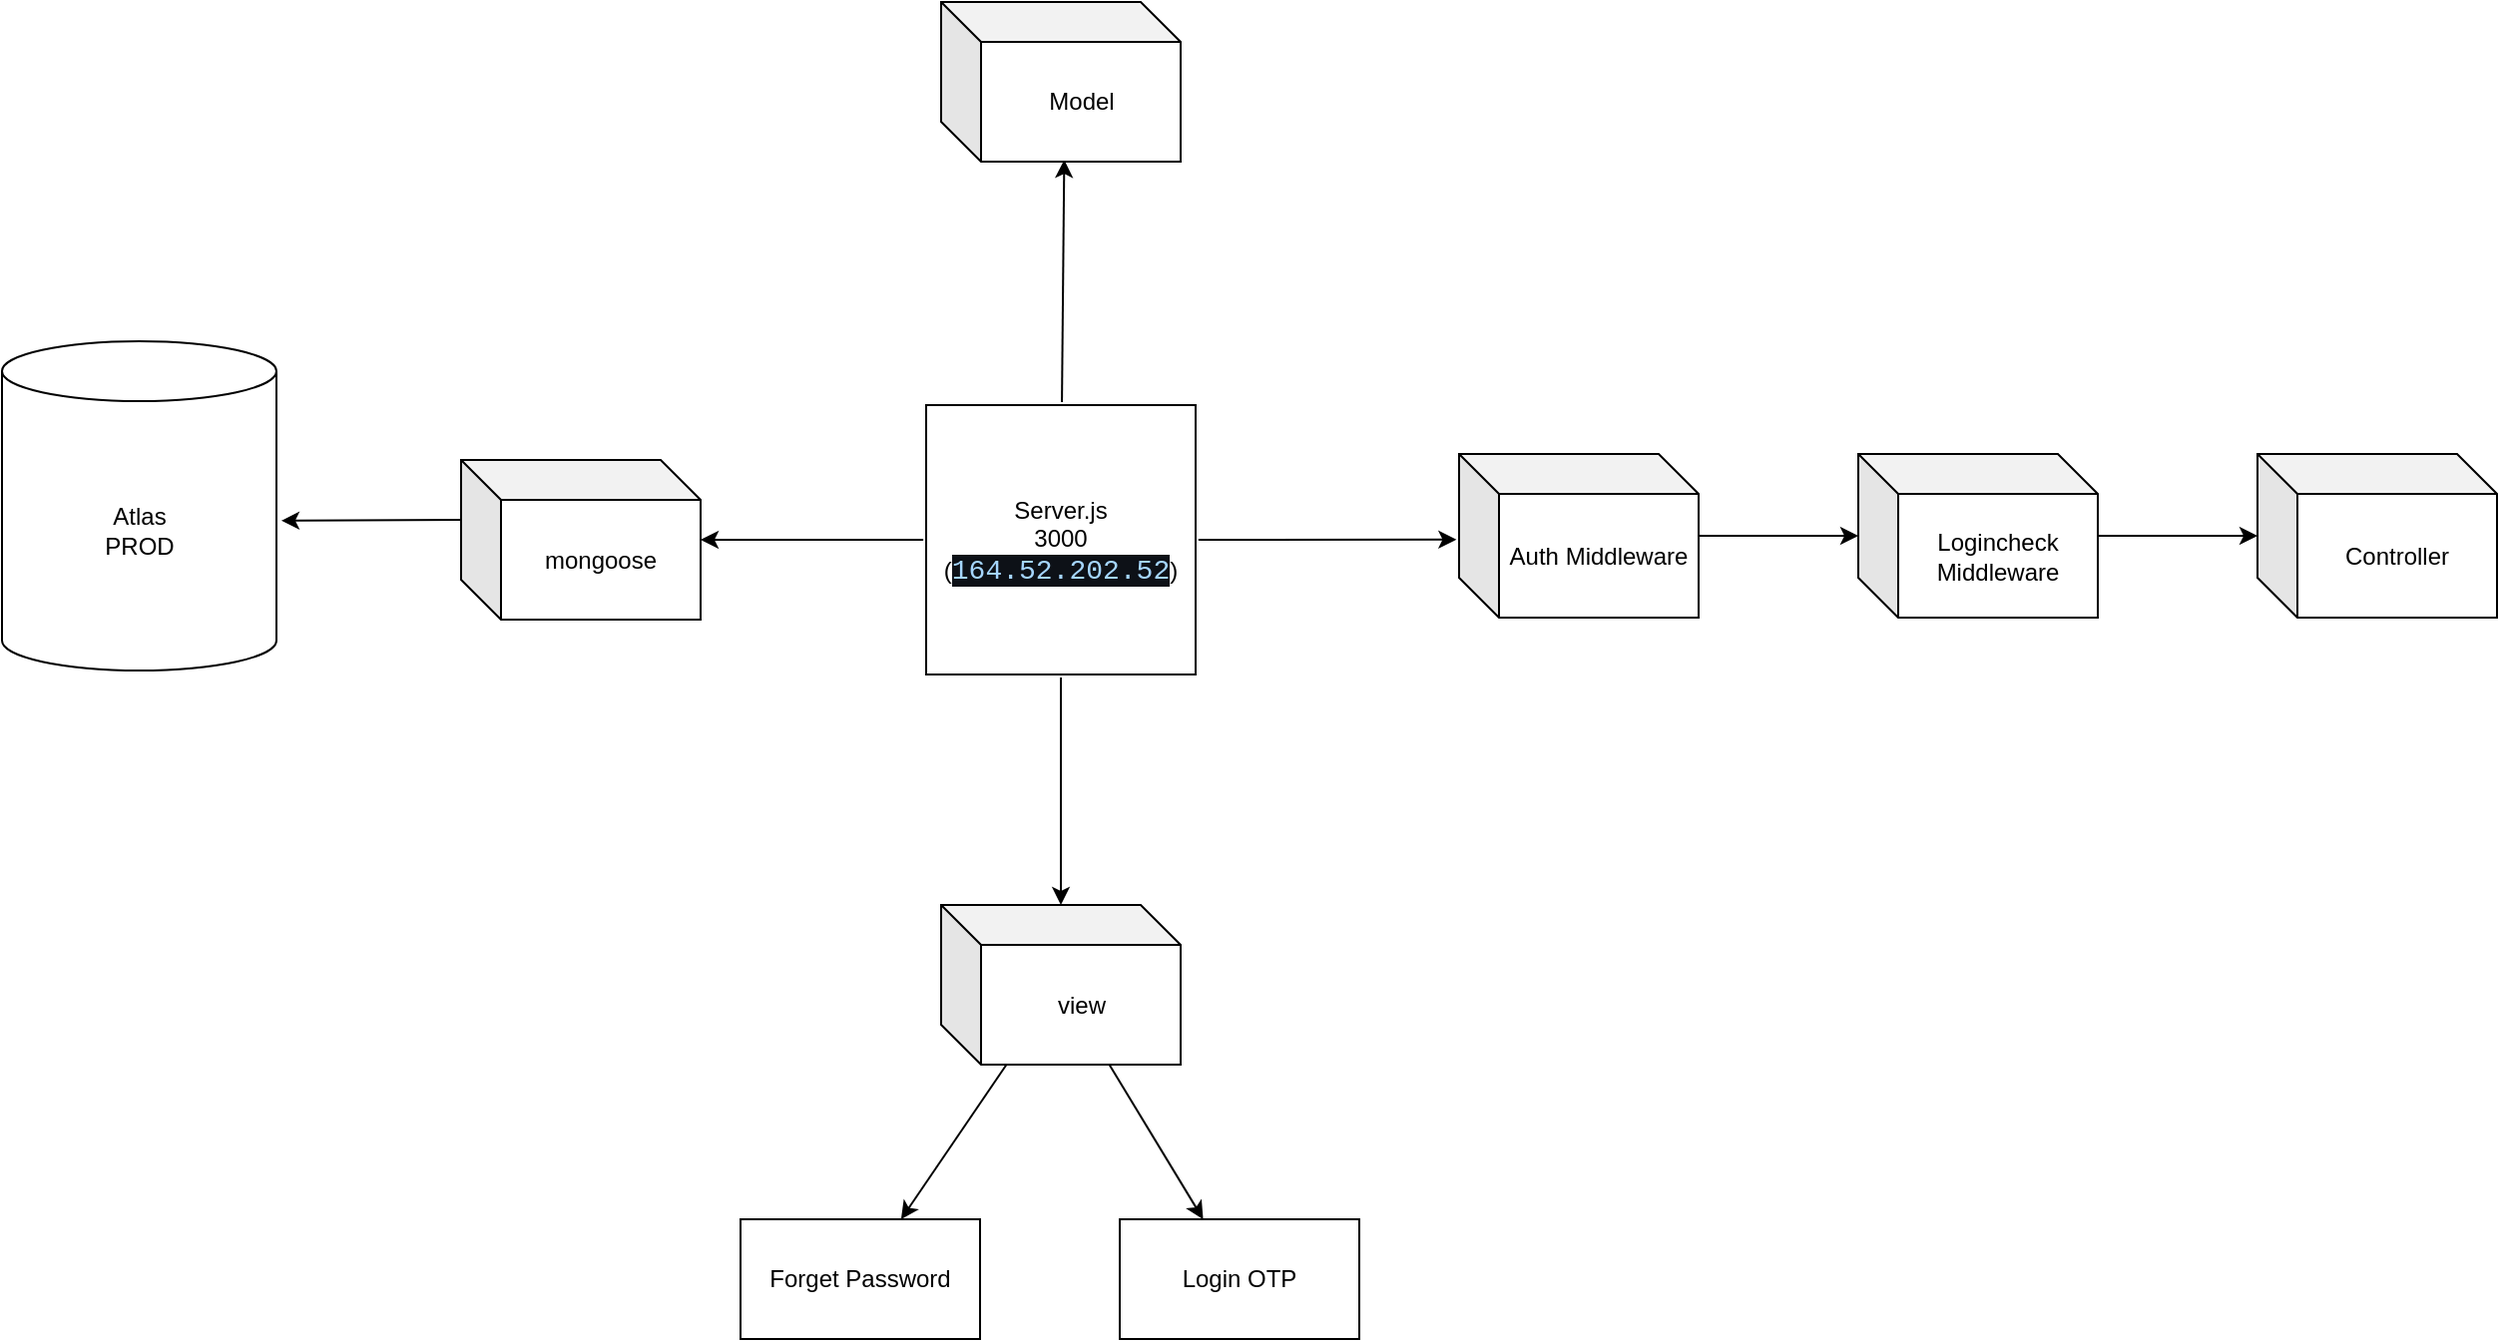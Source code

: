 <mxfile>
    <diagram id="VaFyaX5h6nsuWYtQOS-m" name="production">
        <mxGraphModel dx="1635" dy="900" grid="1" gridSize="10" guides="1" tooltips="1" connect="1" arrows="1" fold="1" page="1" pageScale="1" pageWidth="1100" pageHeight="850" math="0" shadow="0">
            <root>
                <mxCell id="0"/>
                <mxCell id="1" parent="0"/>
                <mxCell id="16" style="edgeStyle=none;html=1;exitX=1;exitY=0;exitDx=0;exitDy=0;entryX=-0.011;entryY=0.523;entryDx=0;entryDy=0;entryPerimeter=0;" parent="1" target="13" edge="1">
                    <mxGeometry relative="1" as="geometry">
                        <mxPoint x="699.443" y="419.5" as="sourcePoint"/>
                    </mxGeometry>
                </mxCell>
                <mxCell id="19" value="" style="edgeStyle=none;html=1;" parent="1" target="15" edge="1">
                    <mxGeometry relative="1" as="geometry">
                        <mxPoint x="561.557" y="419.5" as="sourcePoint"/>
                    </mxGeometry>
                </mxCell>
                <mxCell id="22" style="edgeStyle=none;html=1;" parent="1" target="12" edge="1">
                    <mxGeometry relative="1" as="geometry">
                        <mxPoint x="630.5" y="488.443" as="sourcePoint"/>
                    </mxGeometry>
                </mxCell>
                <mxCell id="24" style="edgeStyle=none;html=1;entryX=0.514;entryY=0.989;entryDx=0;entryDy=0;entryPerimeter=0;" parent="1" target="9" edge="1">
                    <mxGeometry relative="1" as="geometry">
                        <mxPoint x="631.032" y="350.557" as="sourcePoint"/>
                    </mxGeometry>
                </mxCell>
                <mxCell id="7" value="Atlas&lt;br&gt;PROD" style="shape=cylinder3;whiteSpace=wrap;html=1;boundedLbl=1;backgroundOutline=1;size=15;" parent="1" vertex="1">
                    <mxGeometry x="100" y="320" width="137.5" height="165" as="geometry"/>
                </mxCell>
                <mxCell id="9" value="Model" style="shape=cube;whiteSpace=wrap;html=1;boundedLbl=1;backgroundOutline=1;darkOpacity=0.05;darkOpacity2=0.1;" parent="1" vertex="1">
                    <mxGeometry x="570.5" y="150" width="120" height="80" as="geometry"/>
                </mxCell>
                <mxCell id="30" value="" style="edgeStyle=none;html=1;" parent="1" source="12" target="29" edge="1">
                    <mxGeometry relative="1" as="geometry"/>
                </mxCell>
                <mxCell id="34" value="" style="edgeStyle=none;html=1;" parent="1" source="12" target="33" edge="1">
                    <mxGeometry relative="1" as="geometry"/>
                </mxCell>
                <mxCell id="12" value="view" style="shape=cube;whiteSpace=wrap;html=1;boundedLbl=1;backgroundOutline=1;darkOpacity=0.05;darkOpacity2=0.1;" parent="1" vertex="1">
                    <mxGeometry x="570.5" y="602.5" width="120" height="80" as="geometry"/>
                </mxCell>
                <mxCell id="36" value="" style="edgeStyle=none;html=1;" edge="1" parent="1" source="13" target="35">
                    <mxGeometry relative="1" as="geometry"/>
                </mxCell>
                <mxCell id="13" value="Auth Middleware" style="shape=cube;whiteSpace=wrap;html=1;boundedLbl=1;backgroundOutline=1;darkOpacity=0.05;darkOpacity2=0.1;" parent="1" vertex="1">
                    <mxGeometry x="830" y="376.5" width="120" height="82" as="geometry"/>
                </mxCell>
                <mxCell id="28" style="edgeStyle=none;html=1;exitX=0;exitY=0;exitDx=0;exitDy=30;exitPerimeter=0;entryX=1.018;entryY=0.545;entryDx=0;entryDy=0;entryPerimeter=0;" parent="1" source="15" target="7" edge="1">
                    <mxGeometry relative="1" as="geometry"/>
                </mxCell>
                <mxCell id="15" value="mongoose" style="shape=cube;whiteSpace=wrap;html=1;boundedLbl=1;backgroundOutline=1;darkOpacity=0.05;darkOpacity2=0.1;" parent="1" vertex="1">
                    <mxGeometry x="330" y="379.5" width="120" height="80" as="geometry"/>
                </mxCell>
                <mxCell id="25" value="Server.js&lt;br&gt;3000&lt;br&gt;(&lt;span style=&quot;color: rgb(165, 214, 255); background-color: rgb(13, 17, 23); font-family: Consolas, &amp;quot;Courier New&amp;quot;, monospace; font-size: 14px;&quot;&gt;164.52.202.52&lt;/span&gt;&lt;span style=&quot;background-color: initial;&quot;&gt;)&lt;/span&gt;" style="whiteSpace=wrap;html=1;aspect=fixed;" parent="1" vertex="1">
                    <mxGeometry x="563" y="352" width="135" height="135" as="geometry"/>
                </mxCell>
                <mxCell id="29" value="Forget Password" style="whiteSpace=wrap;html=1;" parent="1" vertex="1">
                    <mxGeometry x="470" y="760" width="120" height="60" as="geometry"/>
                </mxCell>
                <mxCell id="33" value="Login OTP" style="whiteSpace=wrap;html=1;" parent="1" vertex="1">
                    <mxGeometry x="660" y="760" width="120" height="60" as="geometry"/>
                </mxCell>
                <mxCell id="38" value="" style="edgeStyle=none;html=1;" edge="1" parent="1" source="35" target="37">
                    <mxGeometry relative="1" as="geometry"/>
                </mxCell>
                <mxCell id="35" value="Logincheck Middleware" style="shape=cube;whiteSpace=wrap;html=1;boundedLbl=1;backgroundOutline=1;darkOpacity=0.05;darkOpacity2=0.1;" vertex="1" parent="1">
                    <mxGeometry x="1030" y="376.5" width="120" height="82" as="geometry"/>
                </mxCell>
                <mxCell id="37" value="Controller" style="shape=cube;whiteSpace=wrap;html=1;boundedLbl=1;backgroundOutline=1;darkOpacity=0.05;darkOpacity2=0.1;" vertex="1" parent="1">
                    <mxGeometry x="1230" y="376.5" width="120" height="82" as="geometry"/>
                </mxCell>
            </root>
        </mxGraphModel>
    </diagram>
    <diagram id="GrxgH0w2xyX2cTQotBzM" name="dev">
        <mxGraphModel dx="556" dy="306" grid="1" gridSize="10" guides="1" tooltips="1" connect="1" arrows="1" fold="1" page="1" pageScale="1" pageWidth="1100" pageHeight="850" math="0" shadow="0">
            <root>
                <mxCell id="0"/>
                <mxCell id="1" parent="0"/>
                <mxCell id="PlGQ5l4SLjc_tVB9euPh-1" style="edgeStyle=none;html=1;exitX=1;exitY=0;exitDx=0;exitDy=0;" parent="1" edge="1">
                    <mxGeometry relative="1" as="geometry">
                        <mxPoint x="699.443" y="407" as="sourcePoint"/>
                        <mxPoint x="760" y="407" as="targetPoint"/>
                    </mxGeometry>
                </mxCell>
                <mxCell id="PlGQ5l4SLjc_tVB9euPh-2" value="" style="edgeStyle=none;html=1;" parent="1" target="PlGQ5l4SLjc_tVB9euPh-12" edge="1">
                    <mxGeometry relative="1" as="geometry">
                        <mxPoint x="561.557" y="407" as="sourcePoint"/>
                    </mxGeometry>
                </mxCell>
                <mxCell id="PlGQ5l4SLjc_tVB9euPh-3" style="edgeStyle=none;html=1;" parent="1" target="PlGQ5l4SLjc_tVB9euPh-7" edge="1">
                    <mxGeometry relative="1" as="geometry">
                        <mxPoint x="630.5" y="475.943" as="sourcePoint"/>
                    </mxGeometry>
                </mxCell>
                <mxCell id="PlGQ5l4SLjc_tVB9euPh-4" style="edgeStyle=none;html=1;entryX=0.514;entryY=0.989;entryDx=0;entryDy=0;entryPerimeter=0;" parent="1" target="PlGQ5l4SLjc_tVB9euPh-6" edge="1">
                    <mxGeometry relative="1" as="geometry">
                        <mxPoint x="631.032" y="338.057" as="sourcePoint"/>
                    </mxGeometry>
                </mxCell>
                <mxCell id="PlGQ5l4SLjc_tVB9euPh-6" value="Model" style="shape=cube;whiteSpace=wrap;html=1;boundedLbl=1;backgroundOutline=1;darkOpacity=0.05;darkOpacity2=0.1;" parent="1" vertex="1">
                    <mxGeometry x="570.5" y="190" width="120" height="80" as="geometry"/>
                </mxCell>
                <mxCell id="PlGQ5l4SLjc_tVB9euPh-7" value="view" style="shape=cube;whiteSpace=wrap;html=1;boundedLbl=1;backgroundOutline=1;darkOpacity=0.05;darkOpacity2=0.1;" parent="1" vertex="1">
                    <mxGeometry x="570.5" y="550" width="120" height="80" as="geometry"/>
                </mxCell>
                <mxCell id="PlGQ5l4SLjc_tVB9euPh-9" value="Atlas&lt;br&gt;Dummy DATA" style="shape=cylinder3;whiteSpace=wrap;html=1;boundedLbl=1;backgroundOutline=1;size=15;" parent="1" vertex="1">
                    <mxGeometry x="140" y="330" width="100" height="132" as="geometry"/>
                </mxCell>
                <mxCell id="PFFWgDti8Jq9ALUd7H4R-7" style="edgeStyle=none;html=1;exitX=0;exitY=0;exitDx=0;exitDy=30;exitPerimeter=0;" parent="1" source="PlGQ5l4SLjc_tVB9euPh-12" target="PlGQ5l4SLjc_tVB9euPh-9" edge="1">
                    <mxGeometry relative="1" as="geometry"/>
                </mxCell>
                <mxCell id="PlGQ5l4SLjc_tVB9euPh-12" value="mongoose" style="shape=cube;whiteSpace=wrap;html=1;boundedLbl=1;backgroundOutline=1;darkOpacity=0.05;darkOpacity2=0.1;" parent="1" vertex="1">
                    <mxGeometry x="360" y="366" width="120" height="80" as="geometry"/>
                </mxCell>
                <mxCell id="PlGQ5l4SLjc_tVB9euPh-13" value="Server.js&lt;br&gt;3000&lt;br&gt;(&lt;span style=&quot;color: rgb(165, 214, 255); background-color: rgb(13, 17, 23); font-family: Consolas, &amp;quot;Courier New&amp;quot;, monospace; font-size: 14px;&quot;&gt;164.52.202.60&lt;/span&gt;&lt;span style=&quot;background-color: initial;&quot;&gt;)&lt;/span&gt;" style="whiteSpace=wrap;html=1;aspect=fixed;" parent="1" vertex="1">
                    <mxGeometry x="563" y="339.5" width="135" height="135" as="geometry"/>
                </mxCell>
                <mxCell id="JuUiZ645_yy5v4SkmrKl-1" value="Controller" style="whiteSpace=wrap;html=1;" parent="1" vertex="1">
                    <mxGeometry x="1390" y="312" width="120" height="60" as="geometry"/>
                </mxCell>
                <mxCell id="JuUiZ645_yy5v4SkmrKl-6" value="Controller 1" style="whiteSpace=wrap;html=1;" parent="1" vertex="1">
                    <mxGeometry x="1390" y="452" width="120" height="60" as="geometry"/>
                </mxCell>
                <mxCell id="PFFWgDti8Jq9ALUd7H4R-1" value="" style="edgeStyle=none;html=1;" parent="1" target="PFFWgDti8Jq9ALUd7H4R-3" edge="1">
                    <mxGeometry relative="1" as="geometry">
                        <mxPoint x="603.246" y="630" as="sourcePoint"/>
                    </mxGeometry>
                </mxCell>
                <mxCell id="PFFWgDti8Jq9ALUd7H4R-2" value="" style="edgeStyle=none;html=1;" parent="1" target="PFFWgDti8Jq9ALUd7H4R-4" edge="1">
                    <mxGeometry relative="1" as="geometry">
                        <mxPoint x="654.771" y="630" as="sourcePoint"/>
                    </mxGeometry>
                </mxCell>
                <mxCell id="PFFWgDti8Jq9ALUd7H4R-3" value="Forget Password" style="whiteSpace=wrap;html=1;" parent="1" vertex="1">
                    <mxGeometry x="470" y="707.5" width="120" height="60" as="geometry"/>
                </mxCell>
                <mxCell id="PFFWgDti8Jq9ALUd7H4R-4" value="Login OTP" style="whiteSpace=wrap;html=1;" parent="1" vertex="1">
                    <mxGeometry x="660" y="707.5" width="120" height="60" as="geometry"/>
                </mxCell>
                <mxCell id="PFFWgDti8Jq9ALUd7H4R-9" style="edgeStyle=none;html=1;exitX=0;exitY=0;exitDx=120;exitDy=50;exitPerimeter=0;entryX=0;entryY=1;entryDx=0;entryDy=0;" parent="1" source="PFFWgDti8Jq9ALUd7H4R-8" target="JuUiZ645_yy5v4SkmrKl-1" edge="1">
                    <mxGeometry relative="1" as="geometry"/>
                </mxCell>
                <mxCell id="PFFWgDti8Jq9ALUd7H4R-11" style="edgeStyle=none;html=1;exitX=0;exitY=0;exitDx=120;exitDy=50;exitPerimeter=0;" parent="1" source="PFFWgDti8Jq9ALUd7H4R-8" edge="1">
                    <mxGeometry relative="1" as="geometry">
                        <mxPoint x="1347.143" y="410" as="targetPoint"/>
                    </mxGeometry>
                </mxCell>
                <mxCell id="PFFWgDti8Jq9ALUd7H4R-12" style="edgeStyle=none;html=1;exitX=1;exitY=1;exitDx=0;exitDy=0;exitPerimeter=0;entryX=-0.022;entryY=0.307;entryDx=0;entryDy=0;entryPerimeter=0;" parent="1" source="PFFWgDti8Jq9ALUd7H4R-8" target="JuUiZ645_yy5v4SkmrKl-6" edge="1">
                    <mxGeometry relative="1" as="geometry"/>
                </mxCell>
                <mxCell id="PFFWgDti8Jq9ALUd7H4R-8" value="mongoose" style="shape=cube;whiteSpace=wrap;html=1;boundedLbl=1;backgroundOutline=1;darkOpacity=0.05;darkOpacity2=0.1;" parent="1" vertex="1">
                    <mxGeometry x="1240" y="372" width="120" height="80" as="geometry"/>
                </mxCell>
                <mxCell id="0VHu_g5TW5qpXFxrPt12-1" value="" style="edgeStyle=none;html=1;" edge="1" parent="1" source="0VHu_g5TW5qpXFxrPt12-2" target="0VHu_g5TW5qpXFxrPt12-4">
                    <mxGeometry relative="1" as="geometry"/>
                </mxCell>
                <mxCell id="0VHu_g5TW5qpXFxrPt12-2" value="Auth Middleware" style="shape=cube;whiteSpace=wrap;html=1;boundedLbl=1;backgroundOutline=1;darkOpacity=0.05;darkOpacity2=0.1;" vertex="1" parent="1">
                    <mxGeometry x="780" y="130" width="120" height="82" as="geometry"/>
                </mxCell>
                <mxCell id="0VHu_g5TW5qpXFxrPt12-3" value="" style="edgeStyle=none;html=1;" edge="1" parent="1" source="0VHu_g5TW5qpXFxrPt12-4" target="0VHu_g5TW5qpXFxrPt12-5">
                    <mxGeometry relative="1" as="geometry"/>
                </mxCell>
                <mxCell id="0VHu_g5TW5qpXFxrPt12-4" value="Logincheck Middleware" style="shape=cube;whiteSpace=wrap;html=1;boundedLbl=1;backgroundOutline=1;darkOpacity=0.05;darkOpacity2=0.1;" vertex="1" parent="1">
                    <mxGeometry x="980" y="130" width="120" height="82" as="geometry"/>
                </mxCell>
                <mxCell id="0VHu_g5TW5qpXFxrPt12-5" value="Controller" style="shape=cube;whiteSpace=wrap;html=1;boundedLbl=1;backgroundOutline=1;darkOpacity=0.05;darkOpacity2=0.1;" vertex="1" parent="1">
                    <mxGeometry x="1180" y="130" width="120" height="82" as="geometry"/>
                </mxCell>
            </root>
        </mxGraphModel>
    </diagram>
</mxfile>